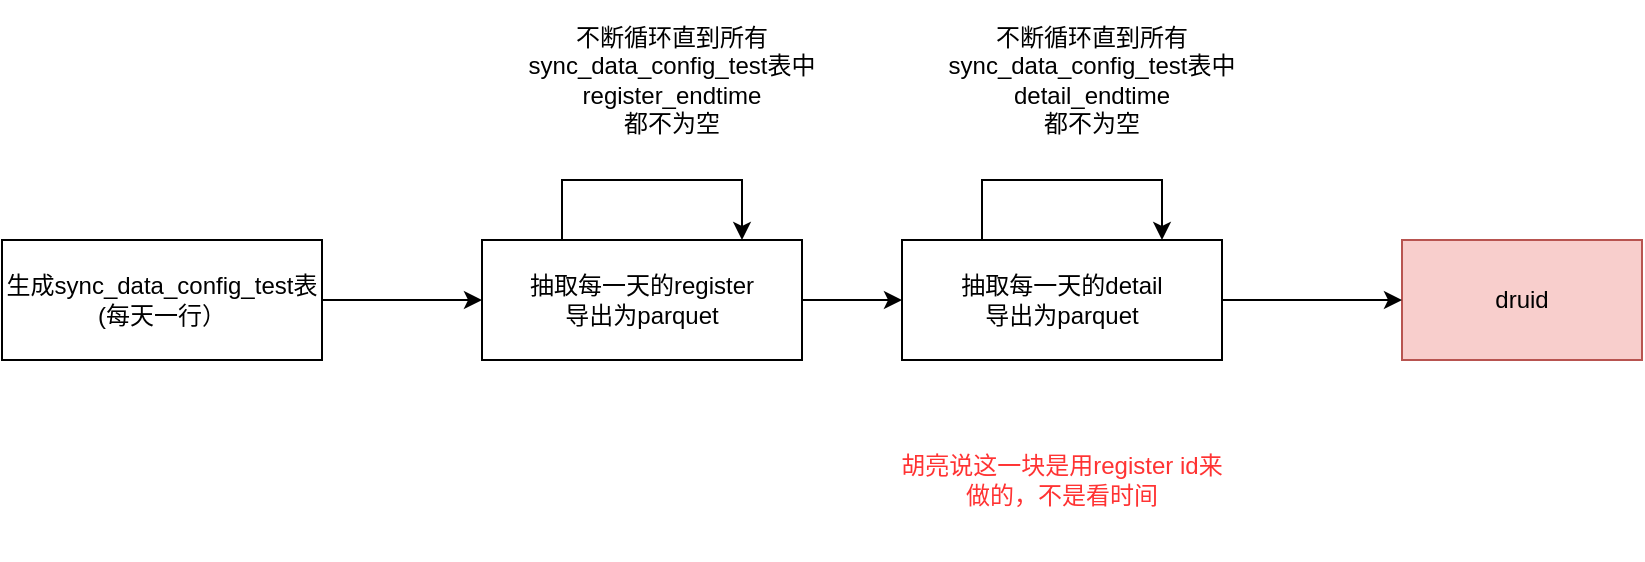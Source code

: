 <mxfile version="20.2.3" type="github">
  <diagram id="N3gfBGc6Io_THRg1uLZF" name="第 1 页">
    <mxGraphModel dx="1106" dy="1520" grid="1" gridSize="10" guides="1" tooltips="1" connect="1" arrows="1" fold="1" page="1" pageScale="1" pageWidth="850" pageHeight="1100" math="0" shadow="0">
      <root>
        <mxCell id="0" />
        <mxCell id="1" parent="0" />
        <mxCell id="135BFx68nIQ9wBFozfgj-1" value="生成sync_data_config_test&lt;span style=&quot;background-color: initial;&quot;&gt;表(每天一行）&lt;/span&gt;" style="rounded=0;whiteSpace=wrap;html=1;" vertex="1" parent="1">
          <mxGeometry x="50" y="410" width="160" height="60" as="geometry" />
        </mxCell>
        <mxCell id="135BFx68nIQ9wBFozfgj-2" value="抽取每一天的register&lt;br&gt;导出为parquet" style="rounded=0;whiteSpace=wrap;html=1;" vertex="1" parent="1">
          <mxGeometry x="290" y="410" width="160" height="60" as="geometry" />
        </mxCell>
        <mxCell id="135BFx68nIQ9wBFozfgj-3" value="" style="endArrow=classic;html=1;rounded=0;exitX=1;exitY=0.5;exitDx=0;exitDy=0;entryX=0;entryY=0.5;entryDx=0;entryDy=0;" edge="1" parent="1" source="135BFx68nIQ9wBFozfgj-1" target="135BFx68nIQ9wBFozfgj-2">
          <mxGeometry width="50" height="50" relative="1" as="geometry">
            <mxPoint x="400" y="430" as="sourcePoint" />
            <mxPoint x="450" y="380" as="targetPoint" />
          </mxGeometry>
        </mxCell>
        <mxCell id="135BFx68nIQ9wBFozfgj-4" value="" style="edgeStyle=elbowEdgeStyle;elbow=vertical;endArrow=classic;html=1;rounded=0;exitX=0.25;exitY=0;exitDx=0;exitDy=0;" edge="1" parent="1" source="135BFx68nIQ9wBFozfgj-2">
          <mxGeometry width="50" height="50" relative="1" as="geometry">
            <mxPoint x="400" y="430" as="sourcePoint" />
            <mxPoint x="420" y="410" as="targetPoint" />
            <Array as="points">
              <mxPoint x="480" y="380" />
              <mxPoint x="480" y="530" />
              <mxPoint x="540" y="460" />
              <mxPoint x="410" y="370" />
              <mxPoint x="560" y="500" />
            </Array>
          </mxGeometry>
        </mxCell>
        <mxCell id="135BFx68nIQ9wBFozfgj-5" value="不断循环直到所有sync_data_config_test表中register_endtime&lt;br&gt;都不为空" style="text;html=1;strokeColor=none;fillColor=none;align=center;verticalAlign=middle;whiteSpace=wrap;rounded=0;" vertex="1" parent="1">
          <mxGeometry x="310" y="290" width="150" height="80" as="geometry" />
        </mxCell>
        <mxCell id="135BFx68nIQ9wBFozfgj-6" value="抽取每一天的detail&lt;br&gt;导出为parquet" style="rounded=0;whiteSpace=wrap;html=1;" vertex="1" parent="1">
          <mxGeometry x="500" y="410" width="160" height="60" as="geometry" />
        </mxCell>
        <mxCell id="135BFx68nIQ9wBFozfgj-7" value="" style="edgeStyle=elbowEdgeStyle;elbow=vertical;endArrow=classic;html=1;rounded=0;exitX=0.25;exitY=0;exitDx=0;exitDy=0;" edge="1" parent="1" source="135BFx68nIQ9wBFozfgj-6">
          <mxGeometry width="50" height="50" relative="1" as="geometry">
            <mxPoint x="610" y="430" as="sourcePoint" />
            <mxPoint x="630" y="410" as="targetPoint" />
            <Array as="points">
              <mxPoint x="690" y="380" />
              <mxPoint x="690" y="530" />
              <mxPoint x="750" y="460" />
              <mxPoint x="620" y="370" />
              <mxPoint x="770" y="500" />
            </Array>
          </mxGeometry>
        </mxCell>
        <mxCell id="135BFx68nIQ9wBFozfgj-8" value="不断循环直到所有sync_data_config_test表中detail_endtime&lt;br&gt;都不为空" style="text;html=1;strokeColor=none;fillColor=none;align=center;verticalAlign=middle;whiteSpace=wrap;rounded=0;" vertex="1" parent="1">
          <mxGeometry x="520" y="290" width="150" height="80" as="geometry" />
        </mxCell>
        <mxCell id="135BFx68nIQ9wBFozfgj-9" value="" style="endArrow=classic;html=1;rounded=0;entryX=0;entryY=0.5;entryDx=0;entryDy=0;exitX=1;exitY=0.5;exitDx=0;exitDy=0;" edge="1" parent="1" source="135BFx68nIQ9wBFozfgj-2" target="135BFx68nIQ9wBFozfgj-6">
          <mxGeometry width="50" height="50" relative="1" as="geometry">
            <mxPoint x="400" y="390" as="sourcePoint" />
            <mxPoint x="450" y="340" as="targetPoint" />
          </mxGeometry>
        </mxCell>
        <mxCell id="135BFx68nIQ9wBFozfgj-10" value="druid" style="rounded=0;whiteSpace=wrap;html=1;fillColor=#f8cecc;strokeColor=#b85450;" vertex="1" parent="1">
          <mxGeometry x="750" y="410" width="120" height="60" as="geometry" />
        </mxCell>
        <mxCell id="135BFx68nIQ9wBFozfgj-11" value="" style="endArrow=classic;html=1;rounded=0;entryX=0;entryY=0.5;entryDx=0;entryDy=0;exitX=1;exitY=0.5;exitDx=0;exitDy=0;" edge="1" parent="1" source="135BFx68nIQ9wBFozfgj-6" target="135BFx68nIQ9wBFozfgj-10">
          <mxGeometry width="50" height="50" relative="1" as="geometry">
            <mxPoint x="400" y="390" as="sourcePoint" />
            <mxPoint x="450" y="340" as="targetPoint" />
          </mxGeometry>
        </mxCell>
        <mxCell id="135BFx68nIQ9wBFozfgj-12" value="胡亮说这一块是用register id来做的，不是看时间" style="text;html=1;strokeColor=none;fillColor=none;align=center;verticalAlign=middle;whiteSpace=wrap;rounded=0;fontColor=#FF3333;" vertex="1" parent="1">
          <mxGeometry x="495" y="490" width="170" height="80" as="geometry" />
        </mxCell>
      </root>
    </mxGraphModel>
  </diagram>
</mxfile>

